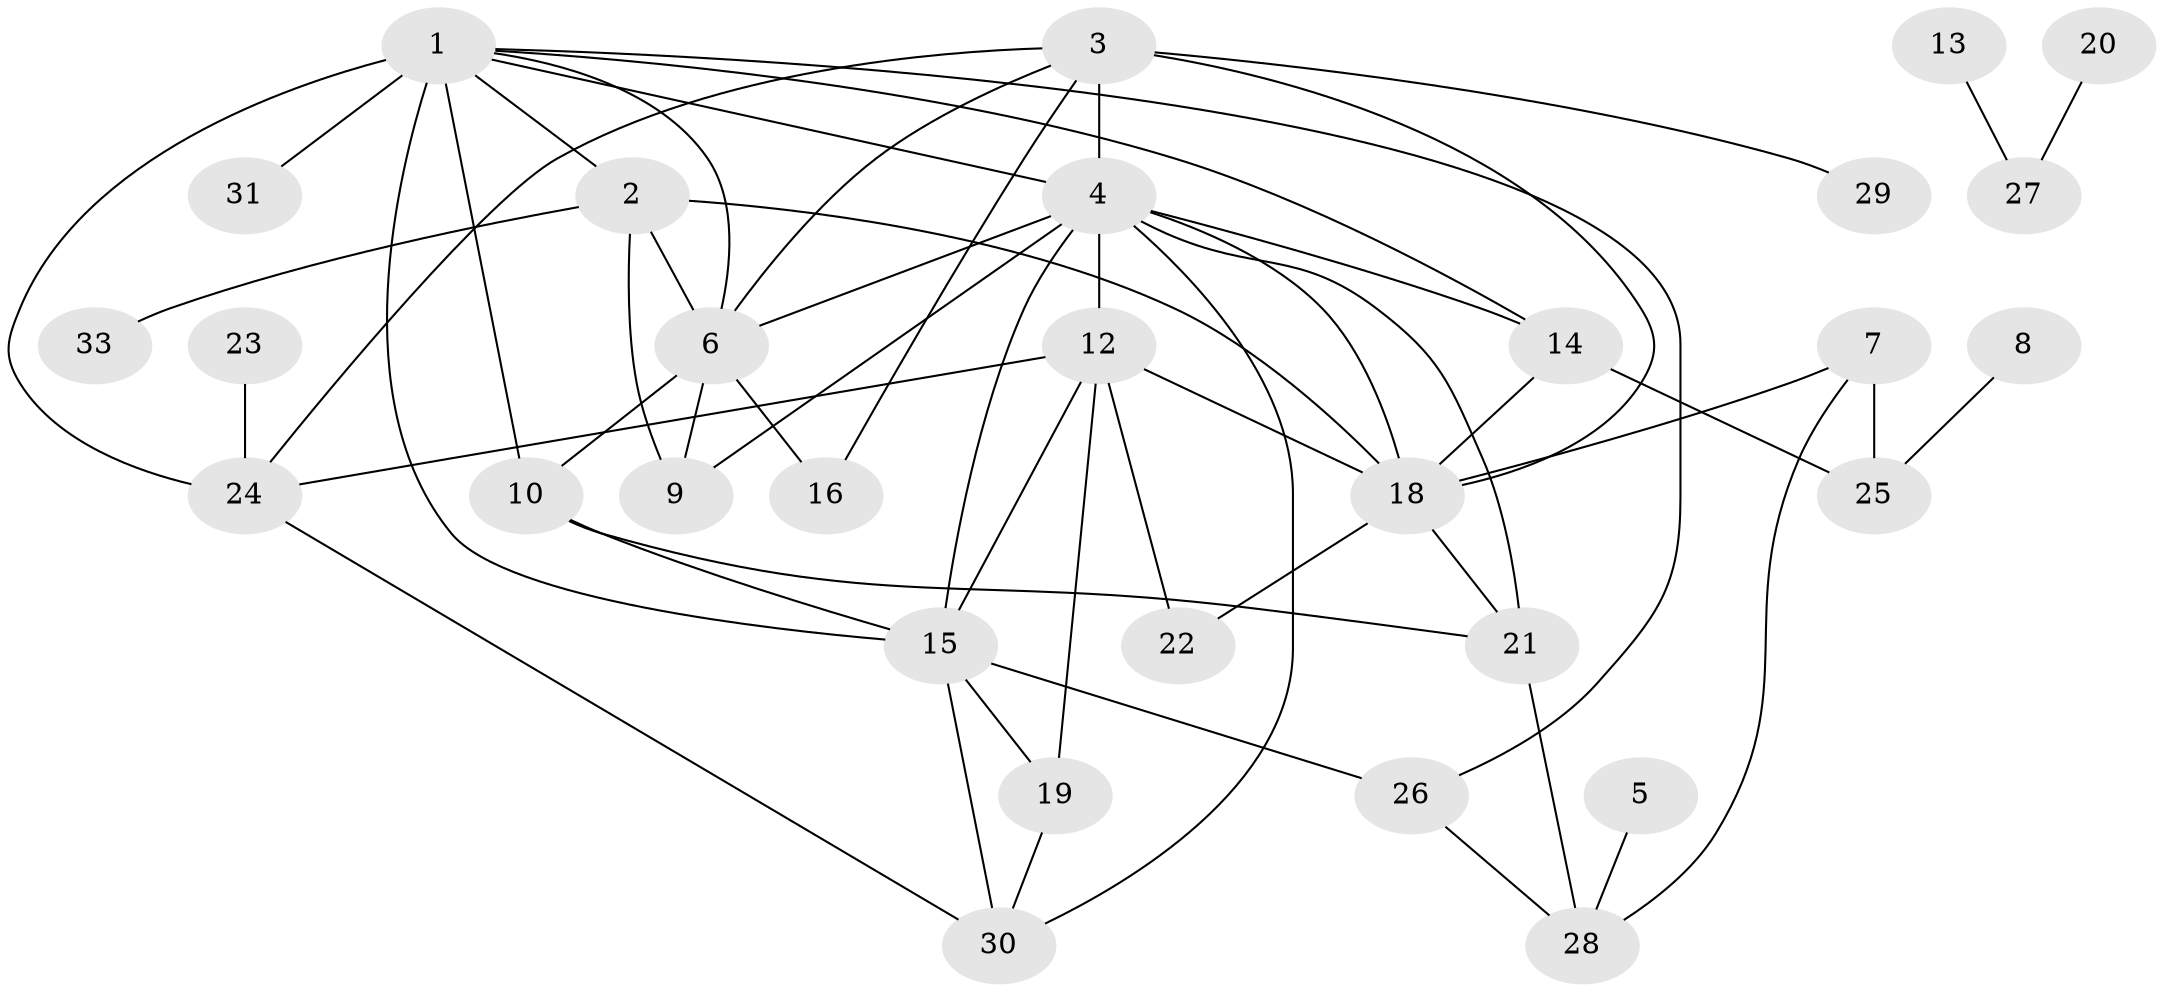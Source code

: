 // original degree distribution, {3: 0.21212121212121213, 5: 0.12121212121212122, 2: 0.18181818181818182, 1: 0.19696969696969696, 4: 0.19696969696969696, 0: 0.030303030303030304, 7: 0.045454545454545456, 8: 0.015151515151515152}
// Generated by graph-tools (version 1.1) at 2025/33/03/09/25 02:33:29]
// undirected, 30 vertices, 56 edges
graph export_dot {
graph [start="1"]
  node [color=gray90,style=filled];
  1;
  2;
  3;
  4;
  5;
  6;
  7;
  8;
  9;
  10;
  12;
  13;
  14;
  15;
  16;
  18;
  19;
  20;
  21;
  22;
  23;
  24;
  25;
  26;
  27;
  28;
  29;
  30;
  31;
  33;
  1 -- 2 [weight=1.0];
  1 -- 4 [weight=1.0];
  1 -- 6 [weight=1.0];
  1 -- 10 [weight=2.0];
  1 -- 14 [weight=1.0];
  1 -- 15 [weight=2.0];
  1 -- 24 [weight=1.0];
  1 -- 26 [weight=1.0];
  1 -- 31 [weight=1.0];
  2 -- 6 [weight=1.0];
  2 -- 9 [weight=1.0];
  2 -- 18 [weight=1.0];
  2 -- 33 [weight=1.0];
  3 -- 4 [weight=2.0];
  3 -- 6 [weight=1.0];
  3 -- 16 [weight=1.0];
  3 -- 18 [weight=2.0];
  3 -- 24 [weight=1.0];
  3 -- 29 [weight=1.0];
  4 -- 6 [weight=2.0];
  4 -- 9 [weight=1.0];
  4 -- 12 [weight=2.0];
  4 -- 14 [weight=2.0];
  4 -- 15 [weight=1.0];
  4 -- 18 [weight=1.0];
  4 -- 21 [weight=2.0];
  4 -- 30 [weight=1.0];
  5 -- 28 [weight=1.0];
  6 -- 9 [weight=1.0];
  6 -- 10 [weight=1.0];
  6 -- 16 [weight=1.0];
  7 -- 18 [weight=2.0];
  7 -- 25 [weight=1.0];
  7 -- 28 [weight=1.0];
  8 -- 25 [weight=1.0];
  10 -- 15 [weight=1.0];
  10 -- 21 [weight=1.0];
  12 -- 15 [weight=1.0];
  12 -- 18 [weight=1.0];
  12 -- 19 [weight=1.0];
  12 -- 22 [weight=1.0];
  12 -- 24 [weight=1.0];
  13 -- 27 [weight=1.0];
  14 -- 18 [weight=1.0];
  14 -- 25 [weight=1.0];
  15 -- 19 [weight=1.0];
  15 -- 26 [weight=1.0];
  15 -- 30 [weight=1.0];
  18 -- 21 [weight=1.0];
  18 -- 22 [weight=1.0];
  19 -- 30 [weight=1.0];
  20 -- 27 [weight=1.0];
  21 -- 28 [weight=1.0];
  23 -- 24 [weight=1.0];
  24 -- 30 [weight=1.0];
  26 -- 28 [weight=1.0];
}
